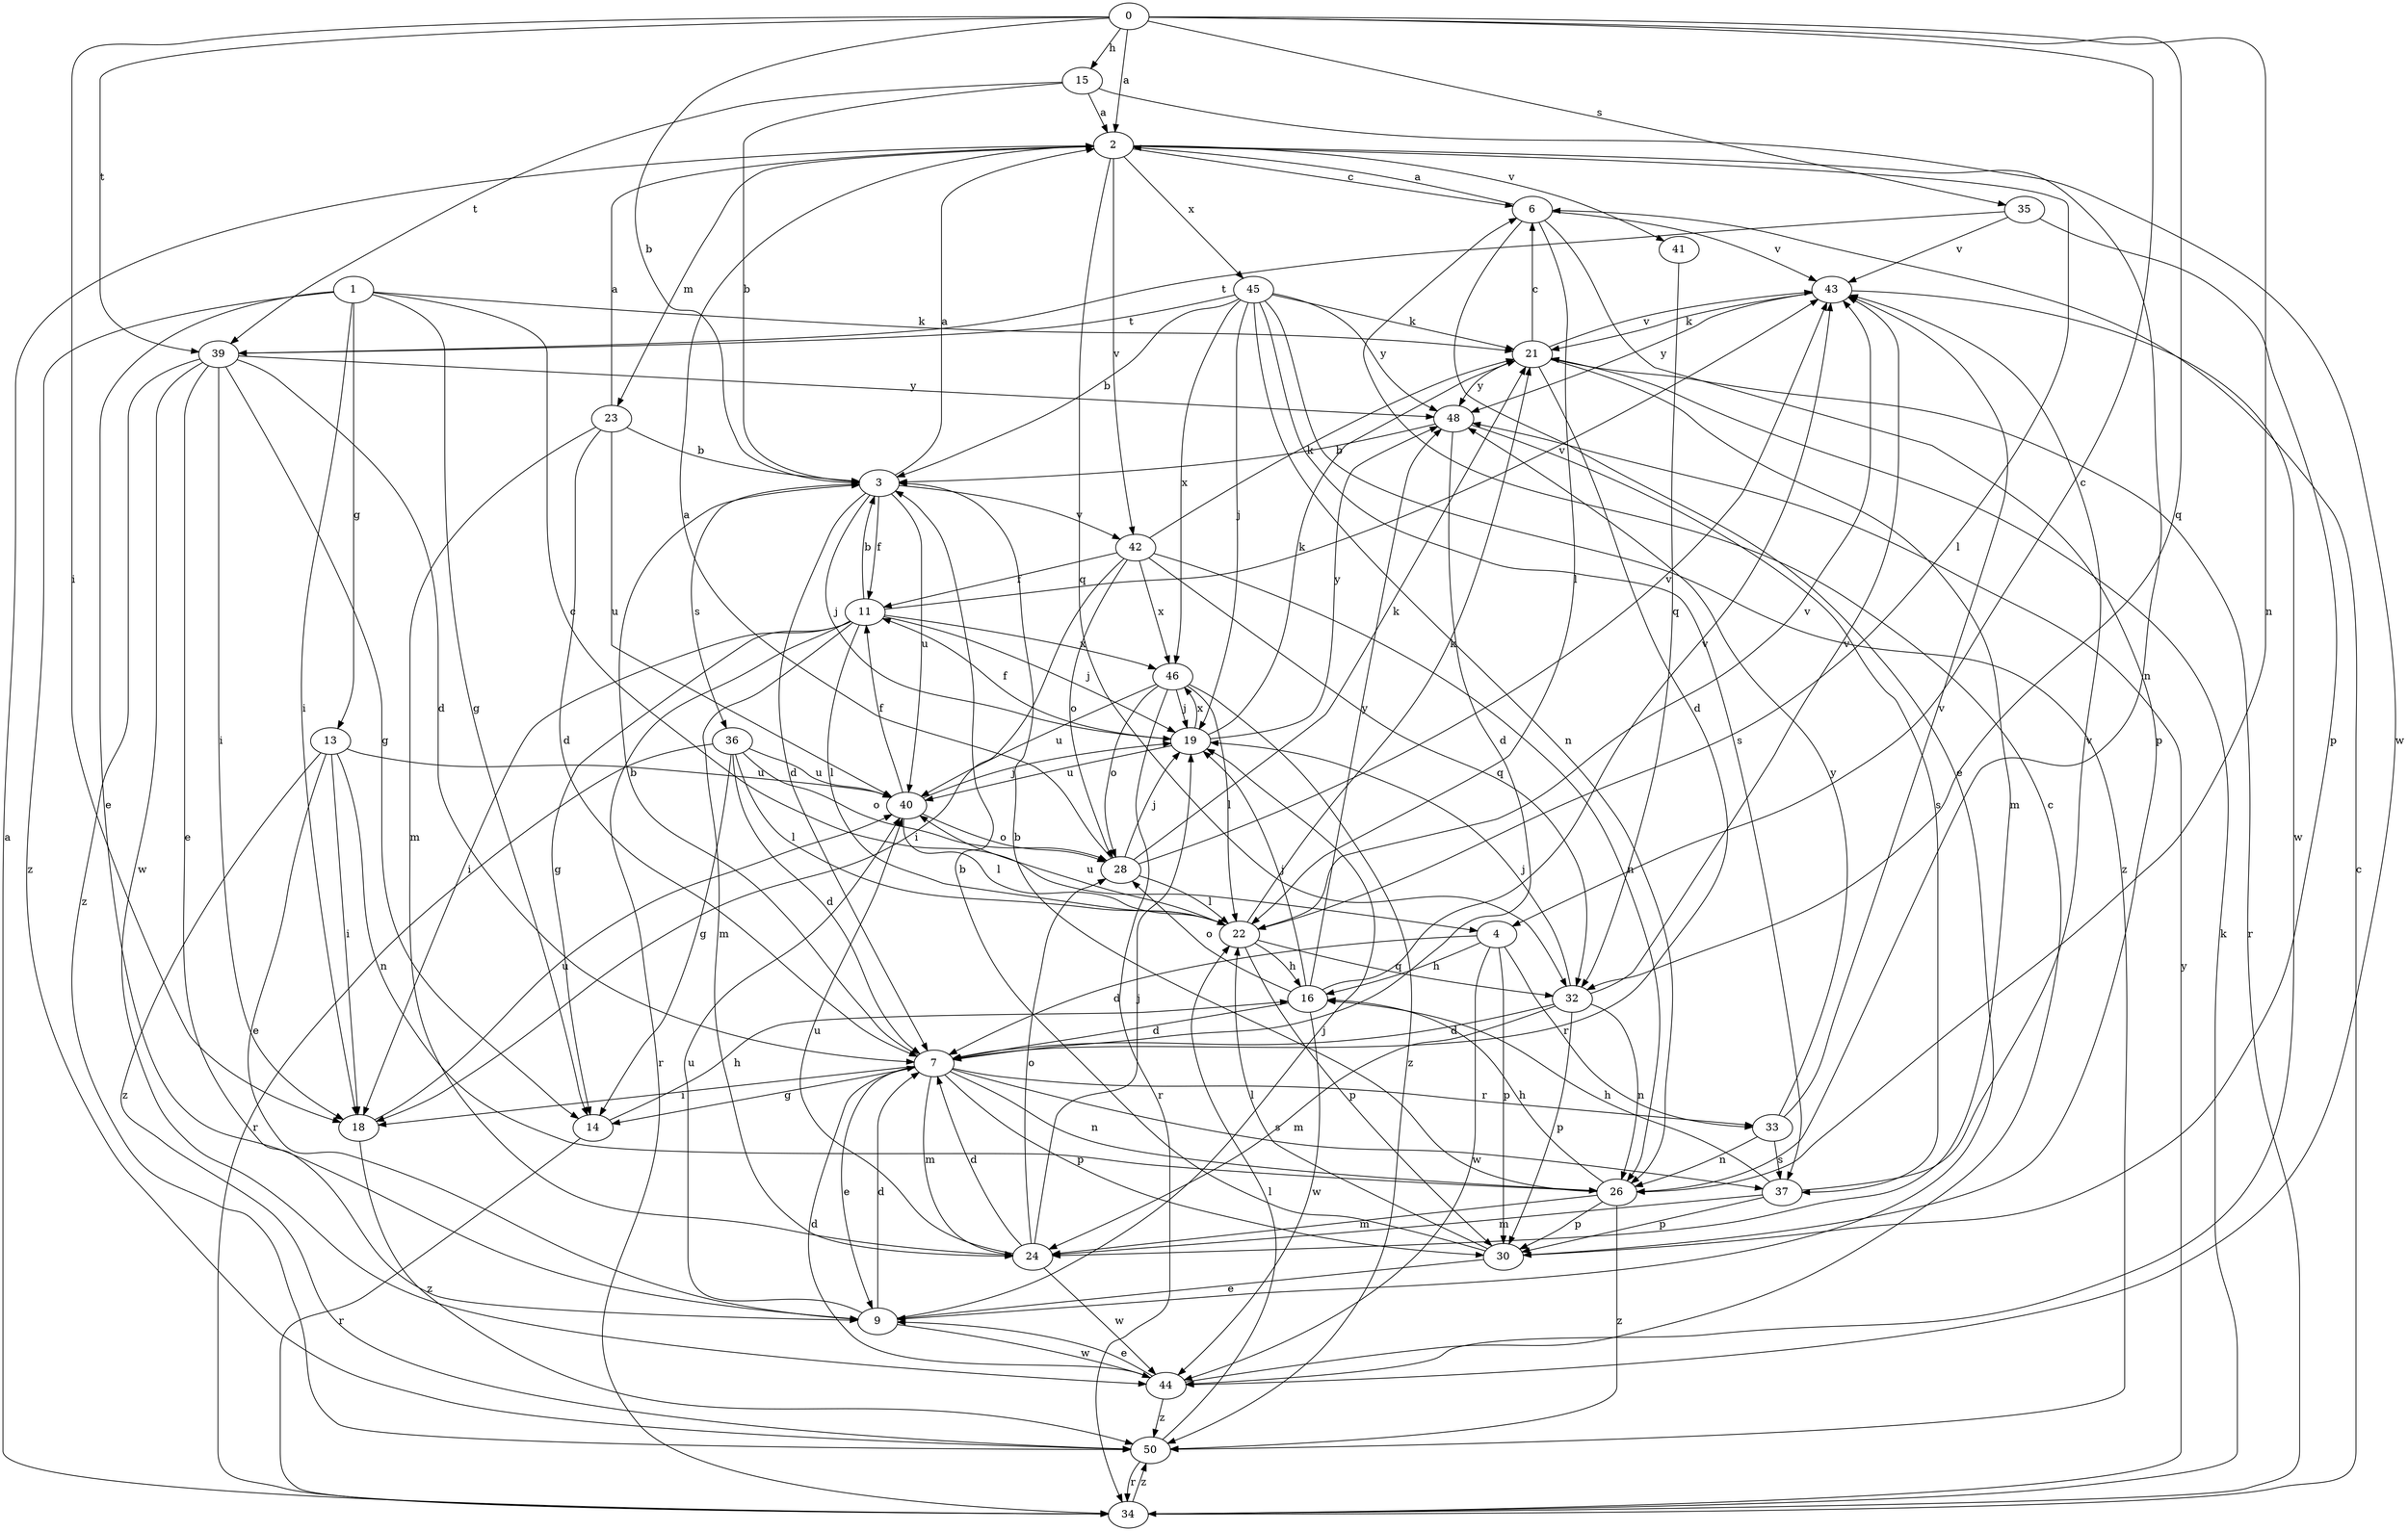 strict digraph  {
0;
1;
2;
3;
4;
6;
7;
9;
11;
13;
14;
15;
16;
18;
19;
21;
22;
23;
24;
26;
28;
30;
32;
33;
34;
35;
36;
37;
39;
40;
41;
42;
43;
44;
45;
46;
48;
50;
0 -> 2  [label=a];
0 -> 3  [label=b];
0 -> 4  [label=c];
0 -> 15  [label=h];
0 -> 18  [label=i];
0 -> 26  [label=n];
0 -> 32  [label=q];
0 -> 35  [label=s];
0 -> 39  [label=t];
1 -> 4  [label=c];
1 -> 9  [label=e];
1 -> 13  [label=g];
1 -> 14  [label=g];
1 -> 18  [label=i];
1 -> 21  [label=k];
1 -> 50  [label=z];
2 -> 6  [label=c];
2 -> 22  [label=l];
2 -> 23  [label=m];
2 -> 26  [label=n];
2 -> 32  [label=q];
2 -> 41  [label=v];
2 -> 42  [label=v];
2 -> 45  [label=x];
3 -> 2  [label=a];
3 -> 7  [label=d];
3 -> 11  [label=f];
3 -> 19  [label=j];
3 -> 36  [label=s];
3 -> 40  [label=u];
3 -> 42  [label=v];
4 -> 7  [label=d];
4 -> 16  [label=h];
4 -> 30  [label=p];
4 -> 33  [label=r];
4 -> 44  [label=w];
6 -> 2  [label=a];
6 -> 9  [label=e];
6 -> 22  [label=l];
6 -> 30  [label=p];
6 -> 43  [label=v];
7 -> 3  [label=b];
7 -> 9  [label=e];
7 -> 14  [label=g];
7 -> 18  [label=i];
7 -> 24  [label=m];
7 -> 26  [label=n];
7 -> 30  [label=p];
7 -> 33  [label=r];
7 -> 37  [label=s];
9 -> 7  [label=d];
9 -> 19  [label=j];
9 -> 40  [label=u];
9 -> 44  [label=w];
11 -> 3  [label=b];
11 -> 14  [label=g];
11 -> 18  [label=i];
11 -> 19  [label=j];
11 -> 22  [label=l];
11 -> 24  [label=m];
11 -> 34  [label=r];
11 -> 43  [label=v];
11 -> 46  [label=x];
13 -> 9  [label=e];
13 -> 18  [label=i];
13 -> 26  [label=n];
13 -> 40  [label=u];
13 -> 50  [label=z];
14 -> 16  [label=h];
14 -> 34  [label=r];
15 -> 2  [label=a];
15 -> 3  [label=b];
15 -> 39  [label=t];
15 -> 44  [label=w];
16 -> 7  [label=d];
16 -> 19  [label=j];
16 -> 28  [label=o];
16 -> 43  [label=v];
16 -> 44  [label=w];
16 -> 48  [label=y];
18 -> 40  [label=u];
18 -> 50  [label=z];
19 -> 11  [label=f];
19 -> 21  [label=k];
19 -> 40  [label=u];
19 -> 46  [label=x];
19 -> 48  [label=y];
21 -> 6  [label=c];
21 -> 7  [label=d];
21 -> 24  [label=m];
21 -> 34  [label=r];
21 -> 43  [label=v];
21 -> 48  [label=y];
22 -> 16  [label=h];
22 -> 21  [label=k];
22 -> 30  [label=p];
22 -> 32  [label=q];
22 -> 40  [label=u];
22 -> 43  [label=v];
23 -> 2  [label=a];
23 -> 3  [label=b];
23 -> 7  [label=d];
23 -> 24  [label=m];
23 -> 40  [label=u];
24 -> 7  [label=d];
24 -> 19  [label=j];
24 -> 28  [label=o];
24 -> 40  [label=u];
24 -> 44  [label=w];
26 -> 3  [label=b];
26 -> 16  [label=h];
26 -> 24  [label=m];
26 -> 30  [label=p];
26 -> 50  [label=z];
28 -> 2  [label=a];
28 -> 19  [label=j];
28 -> 21  [label=k];
28 -> 22  [label=l];
28 -> 43  [label=v];
30 -> 3  [label=b];
30 -> 9  [label=e];
30 -> 22  [label=l];
32 -> 7  [label=d];
32 -> 19  [label=j];
32 -> 24  [label=m];
32 -> 26  [label=n];
32 -> 30  [label=p];
32 -> 43  [label=v];
33 -> 26  [label=n];
33 -> 37  [label=s];
33 -> 43  [label=v];
33 -> 48  [label=y];
34 -> 2  [label=a];
34 -> 6  [label=c];
34 -> 21  [label=k];
34 -> 48  [label=y];
34 -> 50  [label=z];
35 -> 30  [label=p];
35 -> 39  [label=t];
35 -> 43  [label=v];
36 -> 7  [label=d];
36 -> 14  [label=g];
36 -> 22  [label=l];
36 -> 28  [label=o];
36 -> 34  [label=r];
36 -> 40  [label=u];
37 -> 16  [label=h];
37 -> 24  [label=m];
37 -> 30  [label=p];
37 -> 43  [label=v];
39 -> 7  [label=d];
39 -> 9  [label=e];
39 -> 14  [label=g];
39 -> 18  [label=i];
39 -> 44  [label=w];
39 -> 48  [label=y];
39 -> 50  [label=z];
40 -> 11  [label=f];
40 -> 19  [label=j];
40 -> 22  [label=l];
40 -> 28  [label=o];
41 -> 32  [label=q];
42 -> 11  [label=f];
42 -> 18  [label=i];
42 -> 21  [label=k];
42 -> 26  [label=n];
42 -> 28  [label=o];
42 -> 32  [label=q];
42 -> 46  [label=x];
43 -> 21  [label=k];
43 -> 44  [label=w];
43 -> 48  [label=y];
44 -> 6  [label=c];
44 -> 7  [label=d];
44 -> 9  [label=e];
44 -> 50  [label=z];
45 -> 3  [label=b];
45 -> 19  [label=j];
45 -> 21  [label=k];
45 -> 26  [label=n];
45 -> 37  [label=s];
45 -> 39  [label=t];
45 -> 46  [label=x];
45 -> 48  [label=y];
45 -> 50  [label=z];
46 -> 19  [label=j];
46 -> 22  [label=l];
46 -> 28  [label=o];
46 -> 34  [label=r];
46 -> 40  [label=u];
46 -> 50  [label=z];
48 -> 3  [label=b];
48 -> 7  [label=d];
48 -> 37  [label=s];
50 -> 22  [label=l];
50 -> 34  [label=r];
}
